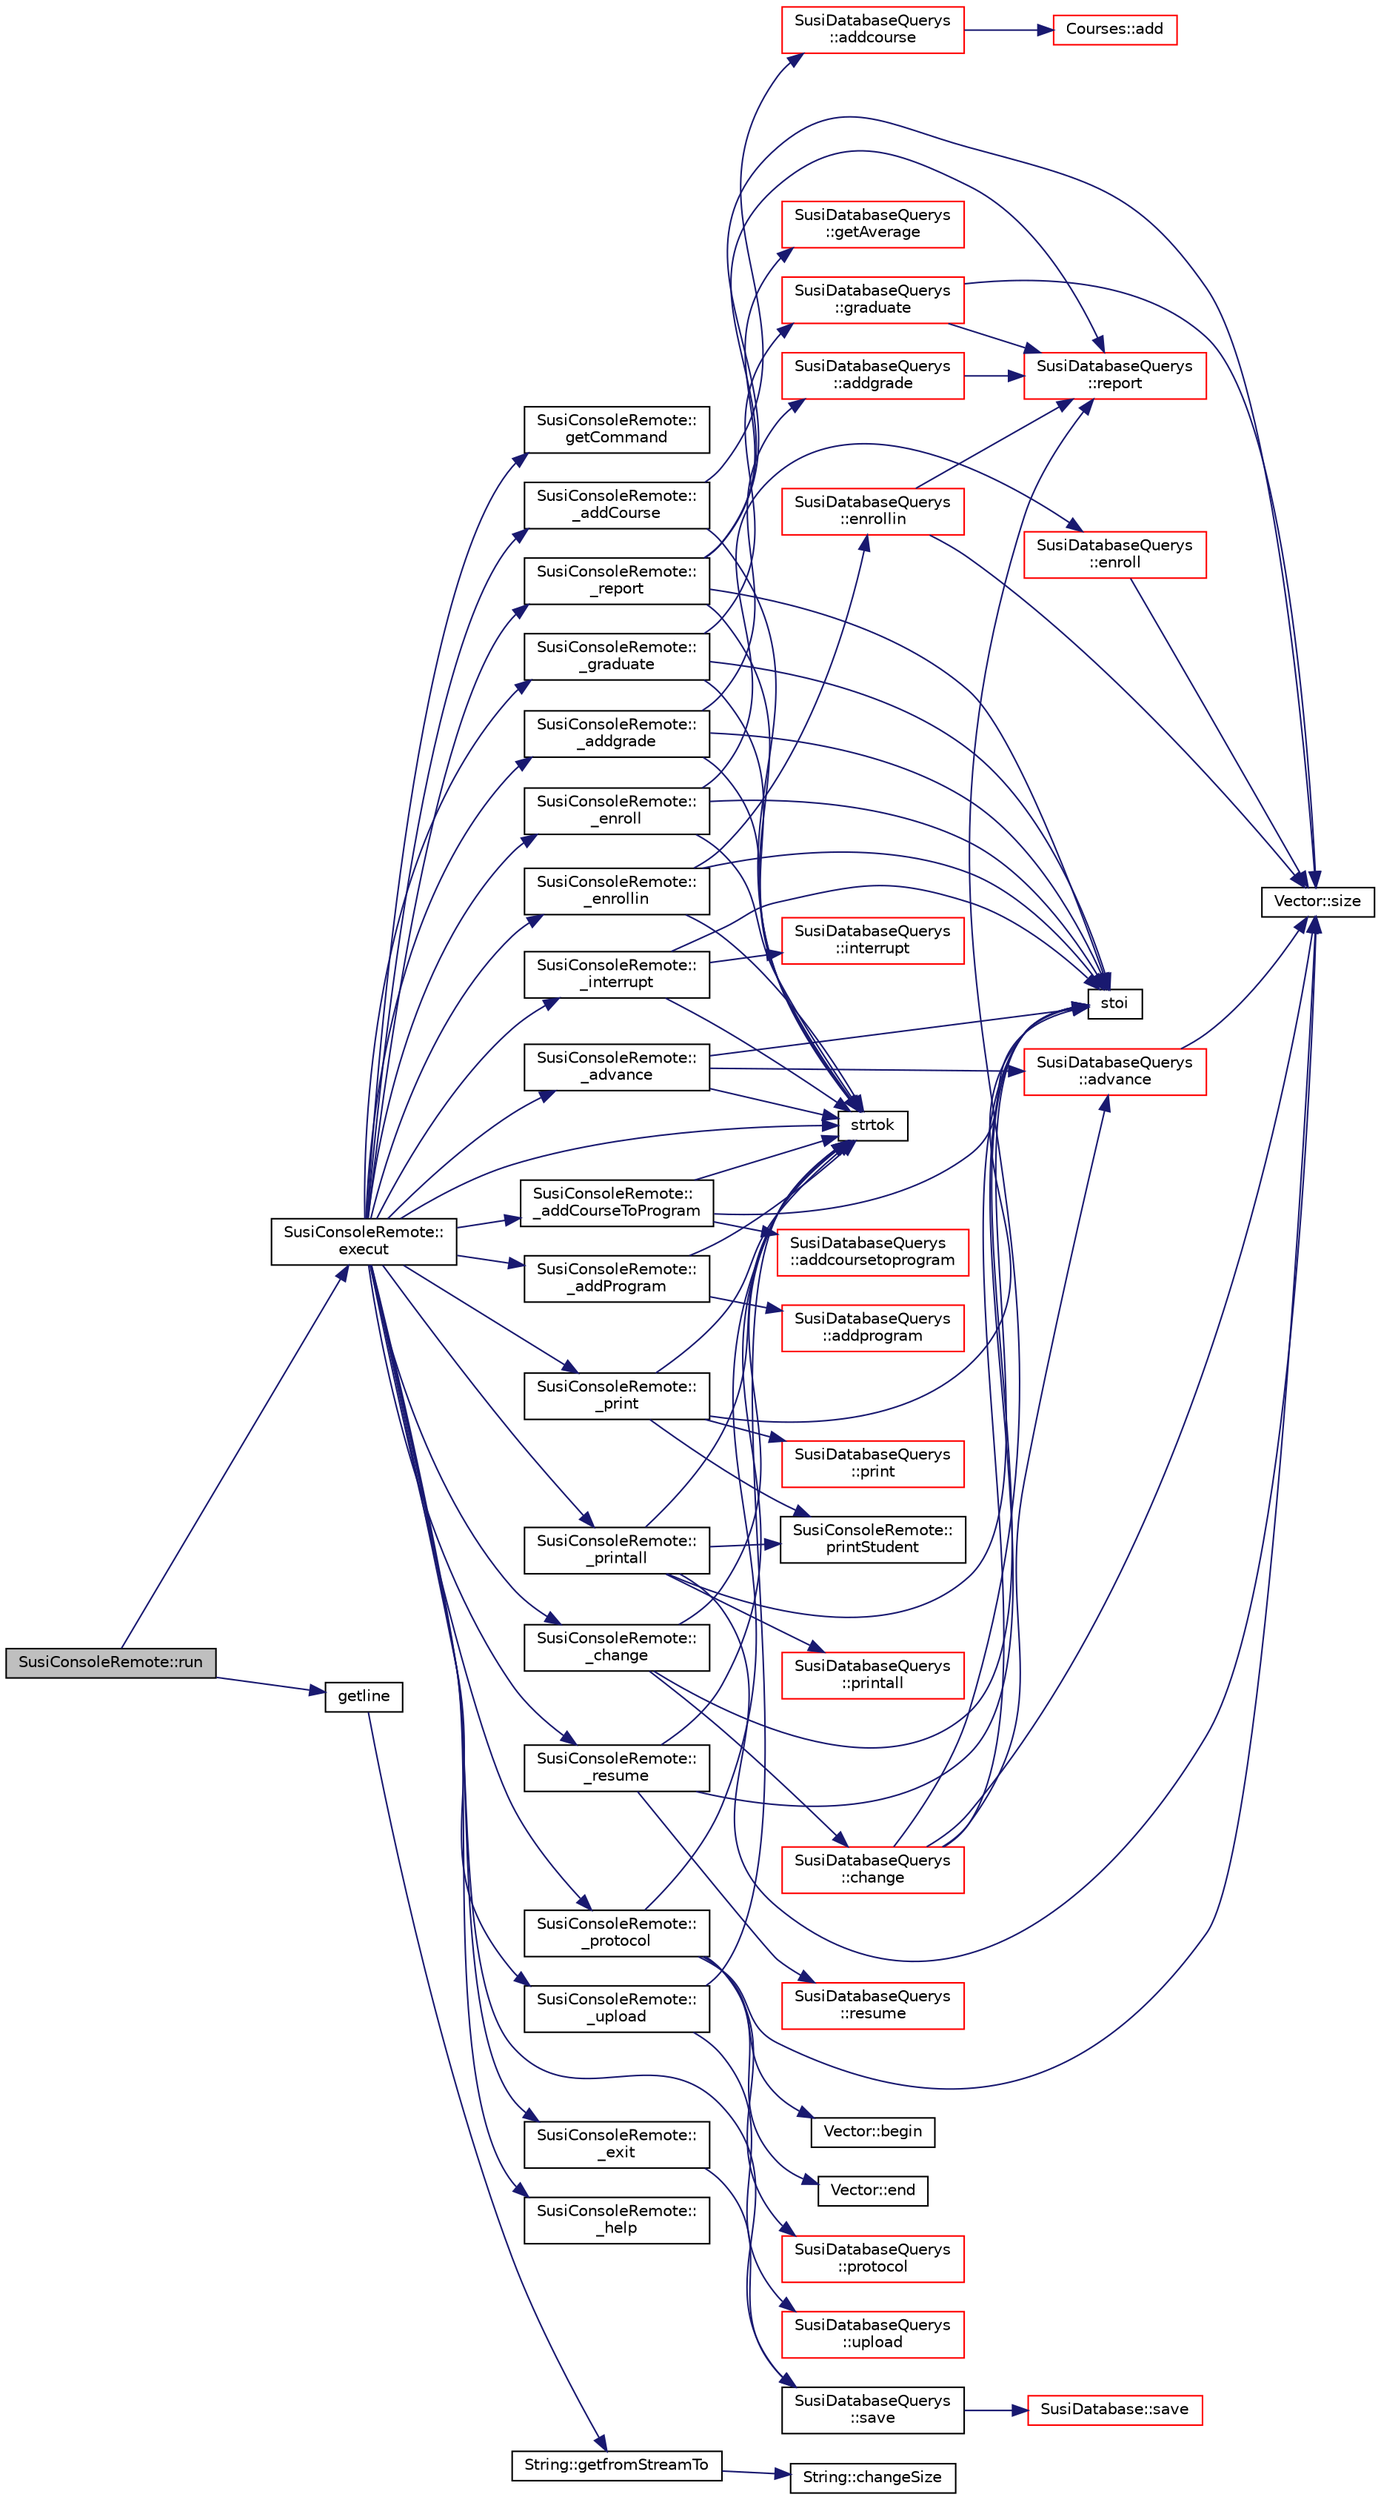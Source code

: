 digraph "SusiConsoleRemote::run"
{
 // LATEX_PDF_SIZE
  edge [fontname="Helvetica",fontsize="10",labelfontname="Helvetica",labelfontsize="10"];
  node [fontname="Helvetica",fontsize="10",shape=record];
  rankdir="LR";
  Node1 [label="SusiConsoleRemote::run",height=0.2,width=0.4,color="black", fillcolor="grey75", style="filled", fontcolor="black",tooltip="Стартира приложението."];
  Node1 -> Node2 [color="midnightblue",fontsize="10",style="solid",fontname="Helvetica"];
  Node2 [label="SusiConsoleRemote::\lexecut",height=0.2,width=0.4,color="black", fillcolor="white", style="filled",URL="$class_susi_console_remote.html#afd508aec4dd613da7127f93ee4ef2171",tooltip="Изпълнява команда по подаден стринг."];
  Node2 -> Node3 [color="midnightblue",fontsize="10",style="solid",fontname="Helvetica"];
  Node3 [label="SusiConsoleRemote::\l_addCourse",height=0.2,width=0.4,color="black", fillcolor="white", style="filled",URL="$class_susi_console_remote.html#ab35a713143f17316be505b6172f80643",tooltip=" "];
  Node3 -> Node4 [color="midnightblue",fontsize="10",style="solid",fontname="Helvetica"];
  Node4 [label="SusiDatabaseQuerys\l::addcourse",height=0.2,width=0.4,color="red", fillcolor="white", style="filled",URL="$class_susi_database_querys.html#aedabf92da3309b2fb524fd535765f951",tooltip=" "];
  Node4 -> Node5 [color="midnightblue",fontsize="10",style="solid",fontname="Helvetica"];
  Node5 [label="Courses::add",height=0.2,width=0.4,color="red", fillcolor="white", style="filled",URL="$class_courses.html#abb37973fd2cba8cfebff20828d635925",tooltip=" "];
  Node3 -> Node9 [color="midnightblue",fontsize="10",style="solid",fontname="Helvetica"];
  Node9 [label="strtok",height=0.2,width=0.4,color="black", fillcolor="white", style="filled",URL="$string_8cpp.html#a20b41aab198d591f95d6eb4f49b4ad66",tooltip=" "];
  Node2 -> Node10 [color="midnightblue",fontsize="10",style="solid",fontname="Helvetica"];
  Node10 [label="SusiConsoleRemote::\l_addCourseToProgram",height=0.2,width=0.4,color="black", fillcolor="white", style="filled",URL="$class_susi_console_remote.html#a65f3769d501eac367c242dbe225d6a90",tooltip=" "];
  Node10 -> Node11 [color="midnightblue",fontsize="10",style="solid",fontname="Helvetica"];
  Node11 [label="SusiDatabaseQuerys\l::addcoursetoprogram",height=0.2,width=0.4,color="red", fillcolor="white", style="filled",URL="$class_susi_database_querys.html#a883d6fad99b3f1032ea6154c2e71de0f",tooltip=" "];
  Node10 -> Node15 [color="midnightblue",fontsize="10",style="solid",fontname="Helvetica"];
  Node15 [label="stoi",height=0.2,width=0.4,color="black", fillcolor="white", style="filled",URL="$string_8cpp.html#ad6c1e4e71b0db829d771e8fc13f4eaca",tooltip=" "];
  Node10 -> Node9 [color="midnightblue",fontsize="10",style="solid",fontname="Helvetica"];
  Node2 -> Node16 [color="midnightblue",fontsize="10",style="solid",fontname="Helvetica"];
  Node16 [label="SusiConsoleRemote::\l_addgrade",height=0.2,width=0.4,color="black", fillcolor="white", style="filled",URL="$class_susi_console_remote.html#adf0d103e8f892b2d6eee17fe8cf99ff8",tooltip=" "];
  Node16 -> Node17 [color="midnightblue",fontsize="10",style="solid",fontname="Helvetica"];
  Node17 [label="SusiDatabaseQuerys\l::addgrade",height=0.2,width=0.4,color="red", fillcolor="white", style="filled",URL="$class_susi_database_querys.html#a73b1a55b693f9cd97d4085aad803ee49",tooltip=" "];
  Node17 -> Node23 [color="midnightblue",fontsize="10",style="solid",fontname="Helvetica"];
  Node23 [label="SusiDatabaseQuerys\l::report",height=0.2,width=0.4,color="red", fillcolor="white", style="filled",URL="$class_susi_database_querys.html#ab58b79c5d4ce4c7a2a51876b97592b81",tooltip=" "];
  Node16 -> Node15 [color="midnightblue",fontsize="10",style="solid",fontname="Helvetica"];
  Node16 -> Node9 [color="midnightblue",fontsize="10",style="solid",fontname="Helvetica"];
  Node2 -> Node26 [color="midnightblue",fontsize="10",style="solid",fontname="Helvetica"];
  Node26 [label="SusiConsoleRemote::\l_addProgram",height=0.2,width=0.4,color="black", fillcolor="white", style="filled",URL="$class_susi_console_remote.html#a656059e5200dbfb316ce2c4d21800408",tooltip=" "];
  Node26 -> Node27 [color="midnightblue",fontsize="10",style="solid",fontname="Helvetica"];
  Node27 [label="SusiDatabaseQuerys\l::addprogram",height=0.2,width=0.4,color="red", fillcolor="white", style="filled",URL="$class_susi_database_querys.html#a019ed10dd9a3d7b35519d69c7efa3a3c",tooltip=" "];
  Node26 -> Node9 [color="midnightblue",fontsize="10",style="solid",fontname="Helvetica"];
  Node2 -> Node29 [color="midnightblue",fontsize="10",style="solid",fontname="Helvetica"];
  Node29 [label="SusiConsoleRemote::\l_advance",height=0.2,width=0.4,color="black", fillcolor="white", style="filled",URL="$class_susi_console_remote.html#ab7bfb7501a6f874434a7db02523a2175",tooltip=" "];
  Node29 -> Node30 [color="midnightblue",fontsize="10",style="solid",fontname="Helvetica"];
  Node30 [label="SusiDatabaseQuerys\l::advance",height=0.2,width=0.4,color="red", fillcolor="white", style="filled",URL="$class_susi_database_querys.html#ab98d107ab224dbe96ec904c937799f08",tooltip=" "];
  Node30 -> Node8 [color="midnightblue",fontsize="10",style="solid",fontname="Helvetica"];
  Node8 [label="Vector::size",height=0.2,width=0.4,color="black", fillcolor="white", style="filled",URL="$class_vector.html#a9b439586cd10cb45d002ca9d6e3db43c",tooltip=" "];
  Node29 -> Node15 [color="midnightblue",fontsize="10",style="solid",fontname="Helvetica"];
  Node29 -> Node9 [color="midnightblue",fontsize="10",style="solid",fontname="Helvetica"];
  Node2 -> Node34 [color="midnightblue",fontsize="10",style="solid",fontname="Helvetica"];
  Node34 [label="SusiConsoleRemote::\l_change",height=0.2,width=0.4,color="black", fillcolor="white", style="filled",URL="$class_susi_console_remote.html#ad1e0b6a9823b1a3ef692bf51d93526a1",tooltip=" "];
  Node34 -> Node35 [color="midnightblue",fontsize="10",style="solid",fontname="Helvetica"];
  Node35 [label="SusiDatabaseQuerys\l::change",height=0.2,width=0.4,color="red", fillcolor="white", style="filled",URL="$class_susi_database_querys.html#a9e9639f560420e220b53c61d7a317717",tooltip=" "];
  Node35 -> Node30 [color="midnightblue",fontsize="10",style="solid",fontname="Helvetica"];
  Node35 -> Node23 [color="midnightblue",fontsize="10",style="solid",fontname="Helvetica"];
  Node35 -> Node8 [color="midnightblue",fontsize="10",style="solid",fontname="Helvetica"];
  Node35 -> Node15 [color="midnightblue",fontsize="10",style="solid",fontname="Helvetica"];
  Node34 -> Node15 [color="midnightblue",fontsize="10",style="solid",fontname="Helvetica"];
  Node34 -> Node9 [color="midnightblue",fontsize="10",style="solid",fontname="Helvetica"];
  Node2 -> Node39 [color="midnightblue",fontsize="10",style="solid",fontname="Helvetica"];
  Node39 [label="SusiConsoleRemote::\l_enroll",height=0.2,width=0.4,color="black", fillcolor="white", style="filled",URL="$class_susi_console_remote.html#adf9db5147fc0103a99fe5804dfcb3493",tooltip=" "];
  Node39 -> Node40 [color="midnightblue",fontsize="10",style="solid",fontname="Helvetica"];
  Node40 [label="SusiDatabaseQuerys\l::enroll",height=0.2,width=0.4,color="red", fillcolor="white", style="filled",URL="$class_susi_database_querys.html#af3f10d73cbe771832d0be57be66bedee",tooltip=" "];
  Node40 -> Node8 [color="midnightblue",fontsize="10",style="solid",fontname="Helvetica"];
  Node39 -> Node15 [color="midnightblue",fontsize="10",style="solid",fontname="Helvetica"];
  Node39 -> Node9 [color="midnightblue",fontsize="10",style="solid",fontname="Helvetica"];
  Node2 -> Node42 [color="midnightblue",fontsize="10",style="solid",fontname="Helvetica"];
  Node42 [label="SusiConsoleRemote::\l_enrollin",height=0.2,width=0.4,color="black", fillcolor="white", style="filled",URL="$class_susi_console_remote.html#acf557527e4657c9be0bb21ec18ee2b33",tooltip=" "];
  Node42 -> Node43 [color="midnightblue",fontsize="10",style="solid",fontname="Helvetica"];
  Node43 [label="SusiDatabaseQuerys\l::enrollin",height=0.2,width=0.4,color="red", fillcolor="white", style="filled",URL="$class_susi_database_querys.html#aa36cef8143ae2e216147bd2149cab5bd",tooltip=" "];
  Node43 -> Node23 [color="midnightblue",fontsize="10",style="solid",fontname="Helvetica"];
  Node43 -> Node8 [color="midnightblue",fontsize="10",style="solid",fontname="Helvetica"];
  Node42 -> Node15 [color="midnightblue",fontsize="10",style="solid",fontname="Helvetica"];
  Node42 -> Node9 [color="midnightblue",fontsize="10",style="solid",fontname="Helvetica"];
  Node2 -> Node45 [color="midnightblue",fontsize="10",style="solid",fontname="Helvetica"];
  Node45 [label="SusiConsoleRemote::\l_exit",height=0.2,width=0.4,color="black", fillcolor="white", style="filled",URL="$class_susi_console_remote.html#acce68da69c5b11c2f42e70fc21dd78f5",tooltip=" "];
  Node45 -> Node46 [color="midnightblue",fontsize="10",style="solid",fontname="Helvetica"];
  Node46 [label="SusiDatabaseQuerys\l::save",height=0.2,width=0.4,color="black", fillcolor="white", style="filled",URL="$class_susi_database_querys.html#a3fd2d92d732b7844c092a1ba35a9af9c",tooltip=" "];
  Node46 -> Node47 [color="midnightblue",fontsize="10",style="solid",fontname="Helvetica"];
  Node47 [label="SusiDatabase::save",height=0.2,width=0.4,color="red", fillcolor="white", style="filled",URL="$struct_susi_database.html#a2b42cb2146d9faf0348cf102d1940134",tooltip=" "];
  Node2 -> Node54 [color="midnightblue",fontsize="10",style="solid",fontname="Helvetica"];
  Node54 [label="SusiConsoleRemote::\l_graduate",height=0.2,width=0.4,color="black", fillcolor="white", style="filled",URL="$class_susi_console_remote.html#ac8bdc154f45fdd550f9d7732dea57a77",tooltip=" "];
  Node54 -> Node55 [color="midnightblue",fontsize="10",style="solid",fontname="Helvetica"];
  Node55 [label="SusiDatabaseQuerys\l::graduate",height=0.2,width=0.4,color="red", fillcolor="white", style="filled",URL="$class_susi_database_querys.html#a435abe334152c887c3864a5b65cc0695",tooltip=" "];
  Node55 -> Node23 [color="midnightblue",fontsize="10",style="solid",fontname="Helvetica"];
  Node55 -> Node8 [color="midnightblue",fontsize="10",style="solid",fontname="Helvetica"];
  Node54 -> Node15 [color="midnightblue",fontsize="10",style="solid",fontname="Helvetica"];
  Node54 -> Node9 [color="midnightblue",fontsize="10",style="solid",fontname="Helvetica"];
  Node2 -> Node58 [color="midnightblue",fontsize="10",style="solid",fontname="Helvetica"];
  Node58 [label="SusiConsoleRemote::\l_help",height=0.2,width=0.4,color="black", fillcolor="white", style="filled",URL="$class_susi_console_remote.html#a273c20ccee5299ac5b8f745d0151297f",tooltip=" "];
  Node2 -> Node59 [color="midnightblue",fontsize="10",style="solid",fontname="Helvetica"];
  Node59 [label="SusiConsoleRemote::\l_interrupt",height=0.2,width=0.4,color="black", fillcolor="white", style="filled",URL="$class_susi_console_remote.html#aa9eabbcebf0ea4dc7a5266c109dacdab",tooltip=" "];
  Node59 -> Node60 [color="midnightblue",fontsize="10",style="solid",fontname="Helvetica"];
  Node60 [label="SusiDatabaseQuerys\l::interrupt",height=0.2,width=0.4,color="red", fillcolor="white", style="filled",URL="$class_susi_database_querys.html#a66f85a78a04de6ed2d6dae3e0dbcf769",tooltip=" "];
  Node59 -> Node15 [color="midnightblue",fontsize="10",style="solid",fontname="Helvetica"];
  Node59 -> Node9 [color="midnightblue",fontsize="10",style="solid",fontname="Helvetica"];
  Node2 -> Node61 [color="midnightblue",fontsize="10",style="solid",fontname="Helvetica"];
  Node61 [label="SusiConsoleRemote::\l_print",height=0.2,width=0.4,color="black", fillcolor="white", style="filled",URL="$class_susi_console_remote.html#ab45dd9ff99cf181b2a682c0e50055adf",tooltip=" "];
  Node61 -> Node62 [color="midnightblue",fontsize="10",style="solid",fontname="Helvetica"];
  Node62 [label="SusiDatabaseQuerys\l::print",height=0.2,width=0.4,color="red", fillcolor="white", style="filled",URL="$class_susi_database_querys.html#a344c1c4ca756000c23754af714a94fa4",tooltip=" "];
  Node61 -> Node63 [color="midnightblue",fontsize="10",style="solid",fontname="Helvetica"];
  Node63 [label="SusiConsoleRemote::\lprintStudent",height=0.2,width=0.4,color="black", fillcolor="white", style="filled",URL="$class_susi_console_remote.html#abe7709fd2c47b52b889ead64ee71b287",tooltip="Показва информация за даден студент."];
  Node61 -> Node15 [color="midnightblue",fontsize="10",style="solid",fontname="Helvetica"];
  Node61 -> Node9 [color="midnightblue",fontsize="10",style="solid",fontname="Helvetica"];
  Node2 -> Node64 [color="midnightblue",fontsize="10",style="solid",fontname="Helvetica"];
  Node64 [label="SusiConsoleRemote::\l_printall",height=0.2,width=0.4,color="black", fillcolor="white", style="filled",URL="$class_susi_console_remote.html#a712c031638445bd3117277a44ff1a109",tooltip=" "];
  Node64 -> Node65 [color="midnightblue",fontsize="10",style="solid",fontname="Helvetica"];
  Node65 [label="SusiDatabaseQuerys\l::printall",height=0.2,width=0.4,color="red", fillcolor="white", style="filled",URL="$class_susi_database_querys.html#a5219f0beb471459e8b155f86b18681d0",tooltip=" "];
  Node64 -> Node63 [color="midnightblue",fontsize="10",style="solid",fontname="Helvetica"];
  Node64 -> Node8 [color="midnightblue",fontsize="10",style="solid",fontname="Helvetica"];
  Node64 -> Node15 [color="midnightblue",fontsize="10",style="solid",fontname="Helvetica"];
  Node64 -> Node9 [color="midnightblue",fontsize="10",style="solid",fontname="Helvetica"];
  Node2 -> Node67 [color="midnightblue",fontsize="10",style="solid",fontname="Helvetica"];
  Node67 [label="SusiConsoleRemote::\l_protocol",height=0.2,width=0.4,color="black", fillcolor="white", style="filled",URL="$class_susi_console_remote.html#a2621e1c5c3036625efe68e5fdae0f3d1",tooltip=" "];
  Node67 -> Node68 [color="midnightblue",fontsize="10",style="solid",fontname="Helvetica"];
  Node68 [label="Vector::begin",height=0.2,width=0.4,color="black", fillcolor="white", style="filled",URL="$class_vector.html#a790b0fff909e8799c059c374ce3762e4",tooltip=" "];
  Node67 -> Node69 [color="midnightblue",fontsize="10",style="solid",fontname="Helvetica"];
  Node69 [label="Vector::end",height=0.2,width=0.4,color="black", fillcolor="white", style="filled",URL="$class_vector.html#a7b8b8655aa04ee8141fe3fdac7343619",tooltip=" "];
  Node67 -> Node70 [color="midnightblue",fontsize="10",style="solid",fontname="Helvetica"];
  Node70 [label="SusiDatabaseQuerys\l::protocol",height=0.2,width=0.4,color="red", fillcolor="white", style="filled",URL="$class_susi_database_querys.html#a2ead3636bca3e4bf74bdbfbe32f9016a",tooltip=" "];
  Node67 -> Node8 [color="midnightblue",fontsize="10",style="solid",fontname="Helvetica"];
  Node67 -> Node9 [color="midnightblue",fontsize="10",style="solid",fontname="Helvetica"];
  Node2 -> Node72 [color="midnightblue",fontsize="10",style="solid",fontname="Helvetica"];
  Node72 [label="SusiConsoleRemote::\l_report",height=0.2,width=0.4,color="black", fillcolor="white", style="filled",URL="$class_susi_console_remote.html#a4a5b4dfc575d652d3e090b01bfb83b36",tooltip=" "];
  Node72 -> Node73 [color="midnightblue",fontsize="10",style="solid",fontname="Helvetica"];
  Node73 [label="SusiDatabaseQuerys\l::getAverage",height=0.2,width=0.4,color="red", fillcolor="white", style="filled",URL="$class_susi_database_querys.html#a82d06e4828801917cada95e37225d322",tooltip=" "];
  Node72 -> Node23 [color="midnightblue",fontsize="10",style="solid",fontname="Helvetica"];
  Node72 -> Node8 [color="midnightblue",fontsize="10",style="solid",fontname="Helvetica"];
  Node72 -> Node15 [color="midnightblue",fontsize="10",style="solid",fontname="Helvetica"];
  Node72 -> Node9 [color="midnightblue",fontsize="10",style="solid",fontname="Helvetica"];
  Node2 -> Node74 [color="midnightblue",fontsize="10",style="solid",fontname="Helvetica"];
  Node74 [label="SusiConsoleRemote::\l_resume",height=0.2,width=0.4,color="black", fillcolor="white", style="filled",URL="$class_susi_console_remote.html#a3d627ac6b1fc0912ce21e296f6adb6d7",tooltip=" "];
  Node74 -> Node75 [color="midnightblue",fontsize="10",style="solid",fontname="Helvetica"];
  Node75 [label="SusiDatabaseQuerys\l::resume",height=0.2,width=0.4,color="red", fillcolor="white", style="filled",URL="$class_susi_database_querys.html#a1d25e51ad9dcd77ae487bcf81207d148",tooltip=" "];
  Node74 -> Node15 [color="midnightblue",fontsize="10",style="solid",fontname="Helvetica"];
  Node74 -> Node9 [color="midnightblue",fontsize="10",style="solid",fontname="Helvetica"];
  Node2 -> Node76 [color="midnightblue",fontsize="10",style="solid",fontname="Helvetica"];
  Node76 [label="SusiConsoleRemote::\l_upload",height=0.2,width=0.4,color="black", fillcolor="white", style="filled",URL="$class_susi_console_remote.html#ae98ddadb7b26d5f9db03cfa044957435",tooltip=" "];
  Node76 -> Node9 [color="midnightblue",fontsize="10",style="solid",fontname="Helvetica"];
  Node76 -> Node77 [color="midnightblue",fontsize="10",style="solid",fontname="Helvetica"];
  Node77 [label="SusiDatabaseQuerys\l::upload",height=0.2,width=0.4,color="red", fillcolor="white", style="filled",URL="$class_susi_database_querys.html#a132d31c1bedae768503f3ec7ee59ea96",tooltip=" "];
  Node2 -> Node82 [color="midnightblue",fontsize="10",style="solid",fontname="Helvetica"];
  Node82 [label="SusiConsoleRemote::\lgetCommand",height=0.2,width=0.4,color="black", fillcolor="white", style="filled",URL="$class_susi_console_remote.html#ad83f285020e29ee5519c779df57926b2",tooltip="Преобразува string команда в enum command."];
  Node2 -> Node46 [color="midnightblue",fontsize="10",style="solid",fontname="Helvetica"];
  Node2 -> Node9 [color="midnightblue",fontsize="10",style="solid",fontname="Helvetica"];
  Node1 -> Node83 [color="midnightblue",fontsize="10",style="solid",fontname="Helvetica"];
  Node83 [label="getline",height=0.2,width=0.4,color="black", fillcolor="white", style="filled",URL="$string_8cpp.html#ad042f5252c2de09cc55b5dd4d5525acf",tooltip=" "];
  Node83 -> Node84 [color="midnightblue",fontsize="10",style="solid",fontname="Helvetica"];
  Node84 [label="String::getfromStreamTo",height=0.2,width=0.4,color="black", fillcolor="white", style="filled",URL="$class_string.html#a07ecdb07f683392a066de2549b4dfe8c",tooltip=" "];
  Node84 -> Node85 [color="midnightblue",fontsize="10",style="solid",fontname="Helvetica"];
  Node85 [label="String::changeSize",height=0.2,width=0.4,color="black", fillcolor="white", style="filled",URL="$class_string.html#a63fe4c7be65bfc5f72e1d60ac45c557d",tooltip=" "];
}
